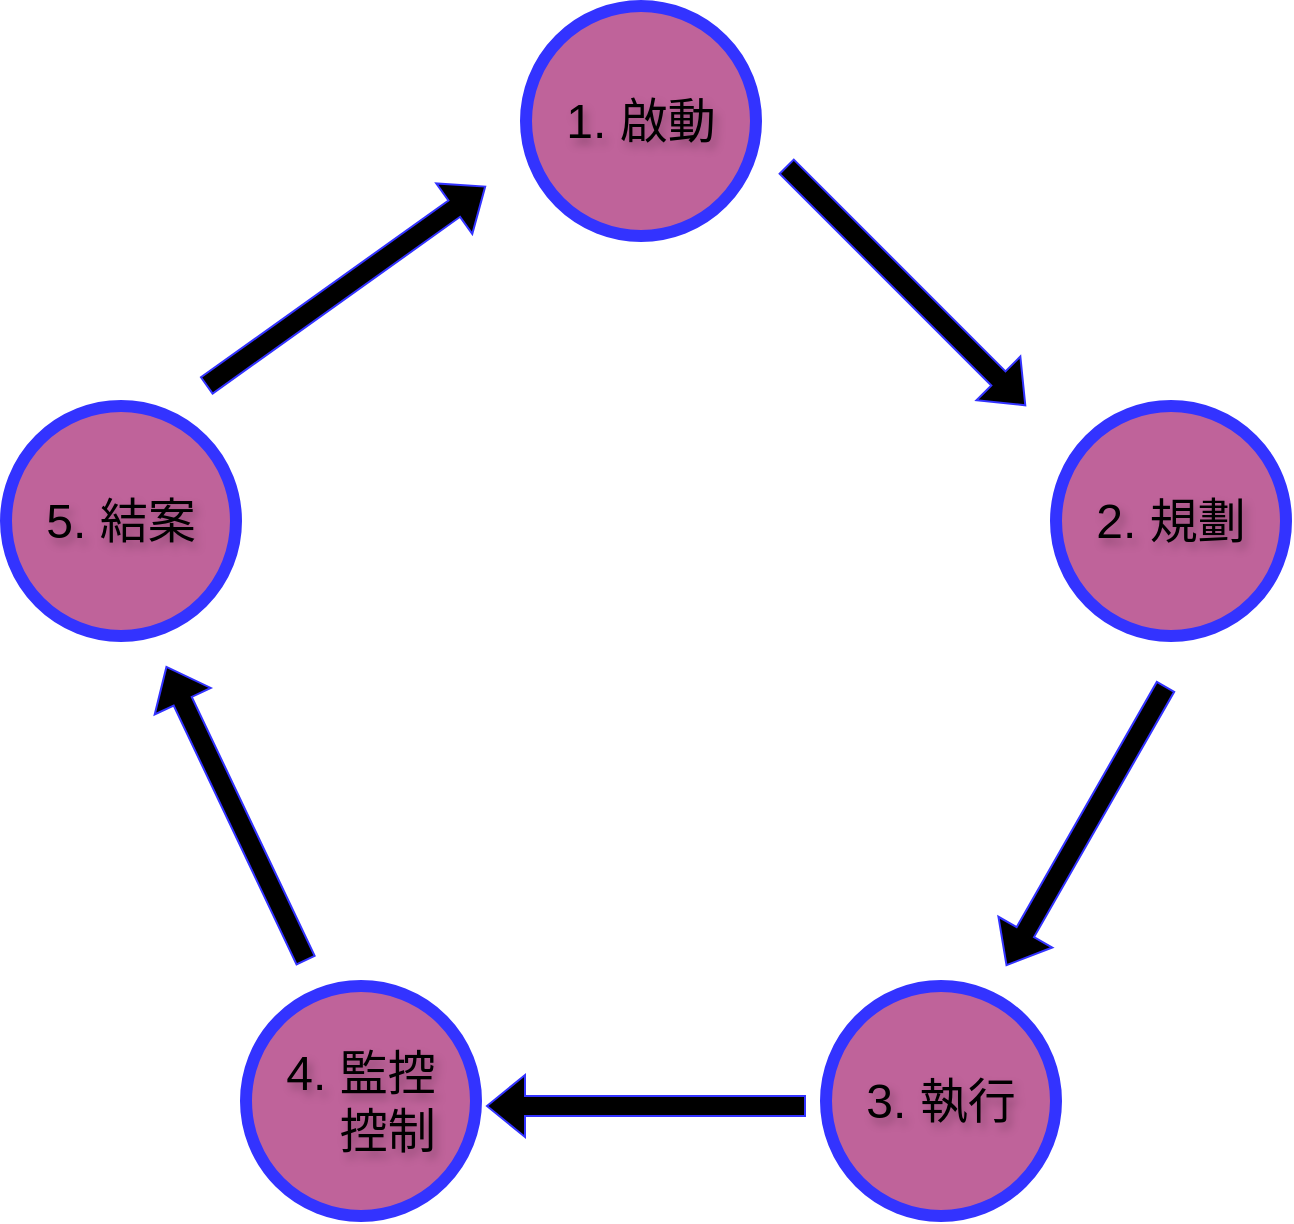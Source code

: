<mxfile version="24.7.5" pages="3">
  <diagram name="Page-1" id="12e1b939-464a-85fe-373e-61e167be1490">
    <mxGraphModel dx="1884" dy="1102" grid="1" gridSize="10" guides="1" tooltips="1" connect="1" arrows="1" fold="1" page="1" pageScale="1.5" pageWidth="1169" pageHeight="826" background="none" math="0" shadow="0">
      <root>
        <mxCell id="0" />
        <mxCell id="1" parent="0" />
        <mxCell id="60da8b9f42644d3a-38" value="&lt;font style=&quot;font-size: 24px;&quot;&gt;1. 啟動&lt;/font&gt;" style="ellipse;whiteSpace=wrap;html=1;rounded=0;shadow=0;strokeWidth=6;fontSize=14;align=center;fillColor=#BF639A;strokeColor=#3333FF;fontColor=#000000;textShadow=1;" parent="1" vertex="1">
          <mxGeometry x="780" y="110" width="115" height="115" as="geometry" />
        </mxCell>
        <mxCell id="jqPnm7Xu5AkMlS2J6WWk-1" value="&lt;font style=&quot;font-size: 24px;&quot;&gt;2. 規劃&lt;/font&gt;" style="ellipse;whiteSpace=wrap;html=1;rounded=0;shadow=0;strokeWidth=6;fontSize=14;align=center;fillColor=#BF639A;strokeColor=#3333FF;fontColor=#000000;textShadow=1;" parent="1" vertex="1">
          <mxGeometry x="1045" y="310" width="115" height="115" as="geometry" />
        </mxCell>
        <mxCell id="jqPnm7Xu5AkMlS2J6WWk-2" value="&lt;font style=&quot;font-size: 24px;&quot;&gt;3. 執行&lt;/font&gt;" style="ellipse;whiteSpace=wrap;html=1;rounded=0;shadow=0;strokeWidth=6;fontSize=14;align=center;fillColor=#BF639A;strokeColor=#3333FF;fontColor=#000000;textShadow=1;" parent="1" vertex="1">
          <mxGeometry x="930" y="600" width="115" height="115" as="geometry" />
        </mxCell>
        <mxCell id="jqPnm7Xu5AkMlS2J6WWk-3" value="&lt;font style=&quot;font-size: 24px;&quot;&gt;4.&amp;nbsp;監控&lt;br&gt;&amp;nbsp; &amp;nbsp; 控制&lt;/font&gt;" style="ellipse;whiteSpace=wrap;html=1;rounded=0;shadow=0;strokeWidth=6;fontSize=14;align=center;fillColor=#BF639A;strokeColor=#3333FF;fontColor=#000000;textShadow=1;" parent="1" vertex="1">
          <mxGeometry x="640" y="600" width="115" height="115" as="geometry" />
        </mxCell>
        <mxCell id="jqPnm7Xu5AkMlS2J6WWk-4" value="&lt;font style=&quot;font-size: 24px;&quot;&gt;5. 結案&lt;/font&gt;" style="ellipse;whiteSpace=wrap;html=1;rounded=0;shadow=0;strokeWidth=6;fontSize=14;align=center;fillColor=#BF639A;strokeColor=#3333FF;fontColor=#000000;textShadow=1;" parent="1" vertex="1">
          <mxGeometry x="520" y="310" width="115" height="115" as="geometry" />
        </mxCell>
        <mxCell id="jqPnm7Xu5AkMlS2J6WWk-5" value="" style="shape=flexArrow;endArrow=classic;html=1;rounded=0;fontColor=#000000;textShadow=1;strokeColor=#3333FF;fillColor=#000000;" parent="1" edge="1">
          <mxGeometry width="50" height="50" relative="1" as="geometry">
            <mxPoint x="910" y="190" as="sourcePoint" />
            <mxPoint x="1030" y="310" as="targetPoint" />
          </mxGeometry>
        </mxCell>
        <mxCell id="jqPnm7Xu5AkMlS2J6WWk-6" value="" style="shape=flexArrow;endArrow=classic;html=1;rounded=0;fontColor=#000000;textShadow=1;strokeColor=#3333FF;fillColor=#000000;" parent="1" edge="1">
          <mxGeometry width="50" height="50" relative="1" as="geometry">
            <mxPoint x="1100" y="450" as="sourcePoint" />
            <mxPoint x="1020" y="590" as="targetPoint" />
          </mxGeometry>
        </mxCell>
        <mxCell id="jqPnm7Xu5AkMlS2J6WWk-7" value="" style="shape=flexArrow;endArrow=classic;html=1;rounded=0;fontColor=#000000;textShadow=1;strokeColor=#3333FF;fillColor=#000000;" parent="1" edge="1">
          <mxGeometry width="50" height="50" relative="1" as="geometry">
            <mxPoint x="670" y="587.5" as="sourcePoint" />
            <mxPoint x="600" y="440" as="targetPoint" />
          </mxGeometry>
        </mxCell>
        <mxCell id="jqPnm7Xu5AkMlS2J6WWk-8" value="" style="shape=flexArrow;endArrow=classic;html=1;rounded=0;fontColor=#000000;textShadow=1;strokeColor=#3333FF;fillColor=#000000;" parent="1" edge="1">
          <mxGeometry width="50" height="50" relative="1" as="geometry">
            <mxPoint x="920" y="660" as="sourcePoint" />
            <mxPoint x="760" y="660" as="targetPoint" />
          </mxGeometry>
        </mxCell>
        <mxCell id="jqPnm7Xu5AkMlS2J6WWk-9" value="" style="shape=flexArrow;endArrow=classic;html=1;rounded=0;fontColor=#000000;textShadow=1;strokeColor=#3333FF;fillColor=#000000;" parent="1" edge="1">
          <mxGeometry width="50" height="50" relative="1" as="geometry">
            <mxPoint x="620" y="300" as="sourcePoint" />
            <mxPoint x="760" y="200" as="targetPoint" />
          </mxGeometry>
        </mxCell>
      </root>
    </mxGraphModel>
  </diagram>
  <diagram id="HT3ffnvvzjYP_NwgBtAB" name="第 2 页">
    <mxGraphModel dx="1213" dy="730" grid="1" gridSize="10" guides="1" tooltips="1" connect="1" arrows="1" fold="1" page="1" pageScale="1" pageWidth="827" pageHeight="1169" math="0" shadow="0">
      <root>
        <mxCell id="0" />
        <mxCell id="1" parent="0" />
        <mxCell id="THbToyu8f8Eens_3QyaV-3" value="" style="verticalLabelPosition=bottom;shadow=0;dashed=0;align=center;html=1;verticalAlign=top;strokeWidth=1;shape=mxgraph.mockup.graphics.pieChart;strokeColor=#008cff;parts=10,20,35;partColors=#e0e0e0,#d0d0d0,#c0c0c0,#b0b0b0,#a0a0a0;strokeWidth=2;" vertex="1" parent="1">
          <mxGeometry x="300" y="200" width="200" height="200" as="geometry" />
        </mxCell>
        <mxCell id="THbToyu8f8Eens_3QyaV-6" value="成本" style="text;whiteSpace=wrap;html=1;fontStyle=1;fontSize=24;fontColor=#000000;" vertex="1" parent="1">
          <mxGeometry x="343" y="219" width="60" height="40" as="geometry" />
        </mxCell>
        <mxCell id="THbToyu8f8Eens_3QyaV-7" value="時間" style="text;whiteSpace=wrap;html=1;fontStyle=1;fontSize=24;fontColor=#000000;" vertex="1" parent="1">
          <mxGeometry x="420" y="280" width="60" height="40" as="geometry" />
        </mxCell>
        <mxCell id="THbToyu8f8Eens_3QyaV-8" value="範疇" style="text;whiteSpace=wrap;html=1;fontStyle=1;fontSize=24;fontColor=#000000;" vertex="1" parent="1">
          <mxGeometry x="320" y="300" width="60" height="40" as="geometry" />
        </mxCell>
      </root>
    </mxGraphModel>
  </diagram>
  <diagram id="5rarXDXTpJxWq03DAsxP" name="第 3 页">
    <mxGraphModel dx="1036" dy="606" grid="1" gridSize="10" guides="1" tooltips="1" connect="1" arrows="1" fold="1" page="1" pageScale="1" pageWidth="827" pageHeight="1169" math="0" shadow="0">
      <root>
        <mxCell id="0" />
        <mxCell id="1" parent="0" />
        <mxCell id="cKnZr8dhRjpjAvsusz3b-14" value="管理者" style="rounded=0;whiteSpace=wrap;html=1;strokeWidth=3;fontStyle=1;fontSize=20;strokeColor=#3333FF;" parent="1" vertex="1">
          <mxGeometry x="320" y="80" width="120" height="40" as="geometry" />
        </mxCell>
        <mxCell id="cKnZr8dhRjpjAvsusz3b-26" style="edgeStyle=orthogonalEdgeStyle;rounded=0;orthogonalLoop=1;jettySize=auto;html=1;exitX=0.5;exitY=1;exitDx=0;exitDy=0;entryX=0.5;entryY=0;entryDx=0;entryDy=0;endArrow=none;startFill=0;fillColor=#6a00ff;strokeColor=#3700CC;strokeWidth=3;" parent="1" source="cKnZr8dhRjpjAvsusz3b-16" target="cKnZr8dhRjpjAvsusz3b-18" edge="1">
          <mxGeometry relative="1" as="geometry" />
        </mxCell>
        <mxCell id="cKnZr8dhRjpjAvsusz3b-16" value="專案經理A" style="rounded=0;whiteSpace=wrap;html=1;strokeWidth=3;fontStyle=1;fontSize=20;strokeColor=#3333FF;" parent="1" vertex="1">
          <mxGeometry x="160" y="160" width="120" height="40" as="geometry" />
        </mxCell>
        <mxCell id="cKnZr8dhRjpjAvsusz3b-31" style="edgeStyle=orthogonalEdgeStyle;rounded=0;orthogonalLoop=1;jettySize=auto;html=1;entryX=0.5;entryY=0;entryDx=0;entryDy=0;endArrow=none;startFill=0;fillColor=#6a00ff;strokeColor=#3700CC;strokeWidth=3;" parent="1" source="cKnZr8dhRjpjAvsusz3b-17" target="cKnZr8dhRjpjAvsusz3b-22" edge="1">
          <mxGeometry relative="1" as="geometry" />
        </mxCell>
        <mxCell id="cKnZr8dhRjpjAvsusz3b-17" value="專案經理B" style="rounded=0;whiteSpace=wrap;html=1;strokeWidth=3;fontStyle=1;fontSize=20;strokeColor=#3333FF;" parent="1" vertex="1">
          <mxGeometry x="480" y="160" width="120" height="40" as="geometry" />
        </mxCell>
        <mxCell id="cKnZr8dhRjpjAvsusz3b-18" value="開發工程師&lt;br&gt;前端" style="rounded=0;whiteSpace=wrap;html=1;strokeWidth=3;fontStyle=1;fontSize=20;strokeColor=#3333FF;" parent="1" vertex="1">
          <mxGeometry x="80" y="280" width="120" height="80" as="geometry" />
        </mxCell>
        <mxCell id="cKnZr8dhRjpjAvsusz3b-19" value="品質工程師&lt;br&gt;前端" style="rounded=0;whiteSpace=wrap;html=1;strokeWidth=3;fontStyle=1;fontSize=20;strokeColor=#3333FF;" parent="1" vertex="1">
          <mxGeometry x="240" y="280" width="120" height="80" as="geometry" />
        </mxCell>
        <mxCell id="cKnZr8dhRjpjAvsusz3b-22" value="開發工程師&lt;br&gt;後端" style="rounded=0;whiteSpace=wrap;html=1;strokeWidth=3;fontStyle=1;fontSize=20;strokeColor=#3333FF;" parent="1" vertex="1">
          <mxGeometry x="400" y="280" width="120" height="80" as="geometry" />
        </mxCell>
        <mxCell id="cKnZr8dhRjpjAvsusz3b-23" value="品質工程師&lt;br&gt;後端" style="rounded=0;whiteSpace=wrap;html=1;strokeWidth=3;fontStyle=1;fontSize=20;strokeColor=#3333FF;" parent="1" vertex="1">
          <mxGeometry x="560" y="280" width="120" height="80" as="geometry" />
        </mxCell>
        <mxCell id="cKnZr8dhRjpjAvsusz3b-24" value="" style="endArrow=none;html=1;rounded=0;entryX=0.5;entryY=1;entryDx=0;entryDy=0;exitX=0.5;exitY=0;exitDx=0;exitDy=0;fillColor=#6a00ff;strokeColor=#3700CC;strokeWidth=3;" parent="1" source="cKnZr8dhRjpjAvsusz3b-16" target="cKnZr8dhRjpjAvsusz3b-14" edge="1">
          <mxGeometry width="50" height="50" relative="1" as="geometry">
            <mxPoint x="390" y="200" as="sourcePoint" />
            <mxPoint x="440" y="150" as="targetPoint" />
            <Array as="points">
              <mxPoint x="220" y="140" />
              <mxPoint x="380" y="140" />
            </Array>
          </mxGeometry>
        </mxCell>
        <mxCell id="cKnZr8dhRjpjAvsusz3b-25" value="" style="endArrow=none;html=1;rounded=0;exitX=0.5;exitY=0;exitDx=0;exitDy=0;fillColor=#6a00ff;strokeColor=#3700CC;strokeWidth=3;" parent="1" source="cKnZr8dhRjpjAvsusz3b-17" edge="1">
          <mxGeometry width="50" height="50" relative="1" as="geometry">
            <mxPoint x="230" y="170" as="sourcePoint" />
            <mxPoint x="380" y="120" as="targetPoint" />
            <Array as="points">
              <mxPoint x="540" y="140" />
              <mxPoint x="380" y="140" />
            </Array>
          </mxGeometry>
        </mxCell>
        <mxCell id="cKnZr8dhRjpjAvsusz3b-28" style="edgeStyle=orthogonalEdgeStyle;rounded=0;orthogonalLoop=1;jettySize=auto;html=1;exitX=0.5;exitY=1;exitDx=0;exitDy=0;entryX=0.5;entryY=0;entryDx=0;entryDy=0;endArrow=none;startFill=0;fillColor=#6a00ff;strokeColor=#3700CC;strokeWidth=3;" parent="1" source="cKnZr8dhRjpjAvsusz3b-16" target="cKnZr8dhRjpjAvsusz3b-19" edge="1">
          <mxGeometry relative="1" as="geometry">
            <mxPoint x="460" y="210" as="sourcePoint" />
            <mxPoint x="380" y="290" as="targetPoint" />
            <Array as="points">
              <mxPoint x="220" y="240" />
              <mxPoint x="300" y="240" />
            </Array>
          </mxGeometry>
        </mxCell>
        <mxCell id="cKnZr8dhRjpjAvsusz3b-29" style="edgeStyle=orthogonalEdgeStyle;rounded=0;orthogonalLoop=1;jettySize=auto;html=1;exitX=0.5;exitY=1;exitDx=0;exitDy=0;entryX=0.5;entryY=0;entryDx=0;entryDy=0;endArrow=none;startFill=0;fillColor=#6a00ff;strokeColor=#3700CC;strokeWidth=3;" parent="1" edge="1">
          <mxGeometry relative="1" as="geometry">
            <mxPoint x="540" y="200" as="sourcePoint" />
            <mxPoint x="620" y="280" as="targetPoint" />
            <Array as="points">
              <mxPoint x="540" y="240" />
              <mxPoint x="620" y="240" />
            </Array>
          </mxGeometry>
        </mxCell>
      </root>
    </mxGraphModel>
  </diagram>
</mxfile>
